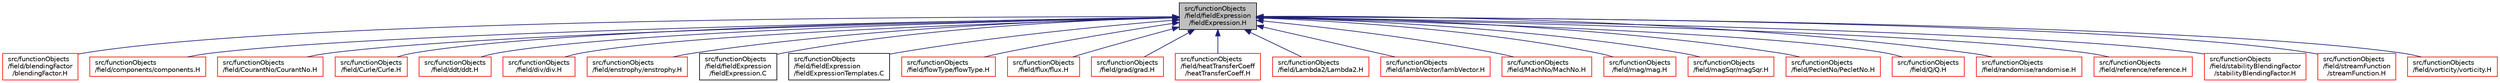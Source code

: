 digraph "src/functionObjects/field/fieldExpression/fieldExpression.H"
{
  bgcolor="transparent";
  edge [fontname="Helvetica",fontsize="10",labelfontname="Helvetica",labelfontsize="10"];
  node [fontname="Helvetica",fontsize="10",shape=record];
  Node1 [label="src/functionObjects\l/field/fieldExpression\l/fieldExpression.H",height=0.2,width=0.4,color="black", fillcolor="grey75", style="filled" fontcolor="black"];
  Node1 -> Node2 [dir="back",color="midnightblue",fontsize="10",style="solid",fontname="Helvetica"];
  Node2 [label="src/functionObjects\l/field/blendingFactor\l/blendingFactor.H",height=0.2,width=0.4,color="red",URL="$blendingFactor_8H.html"];
  Node1 -> Node3 [dir="back",color="midnightblue",fontsize="10",style="solid",fontname="Helvetica"];
  Node3 [label="src/functionObjects\l/field/components/components.H",height=0.2,width=0.4,color="red",URL="$components_8H.html"];
  Node1 -> Node4 [dir="back",color="midnightblue",fontsize="10",style="solid",fontname="Helvetica"];
  Node4 [label="src/functionObjects\l/field/CourantNo/CourantNo.H",height=0.2,width=0.4,color="red",URL="$src_2functionObjects_2field_2CourantNo_2CourantNo_8H.html"];
  Node1 -> Node5 [dir="back",color="midnightblue",fontsize="10",style="solid",fontname="Helvetica"];
  Node5 [label="src/functionObjects\l/field/Curle/Curle.H",height=0.2,width=0.4,color="red",URL="$Curle_8H.html"];
  Node1 -> Node6 [dir="back",color="midnightblue",fontsize="10",style="solid",fontname="Helvetica"];
  Node6 [label="src/functionObjects\l/field/ddt/ddt.H",height=0.2,width=0.4,color="red",URL="$ddt_8H.html"];
  Node1 -> Node7 [dir="back",color="midnightblue",fontsize="10",style="solid",fontname="Helvetica"];
  Node7 [label="src/functionObjects\l/field/div/div.H",height=0.2,width=0.4,color="red",URL="$div_8H.html"];
  Node1 -> Node8 [dir="back",color="midnightblue",fontsize="10",style="solid",fontname="Helvetica"];
  Node8 [label="src/functionObjects\l/field/enstrophy/enstrophy.H",height=0.2,width=0.4,color="red",URL="$enstrophy_8H.html"];
  Node1 -> Node9 [dir="back",color="midnightblue",fontsize="10",style="solid",fontname="Helvetica"];
  Node9 [label="src/functionObjects\l/field/fieldExpression\l/fieldExpression.C",height=0.2,width=0.4,color="black",URL="$fieldExpression_8C.html"];
  Node1 -> Node10 [dir="back",color="midnightblue",fontsize="10",style="solid",fontname="Helvetica"];
  Node10 [label="src/functionObjects\l/field/fieldExpression\l/fieldExpressionTemplates.C",height=0.2,width=0.4,color="black",URL="$fieldExpressionTemplates_8C.html"];
  Node1 -> Node11 [dir="back",color="midnightblue",fontsize="10",style="solid",fontname="Helvetica"];
  Node11 [label="src/functionObjects\l/field/flowType/flowType.H",height=0.2,width=0.4,color="red",URL="$flowType_8H.html"];
  Node1 -> Node12 [dir="back",color="midnightblue",fontsize="10",style="solid",fontname="Helvetica"];
  Node12 [label="src/functionObjects\l/field/flux/flux.H",height=0.2,width=0.4,color="red",URL="$flux_8H.html"];
  Node1 -> Node13 [dir="back",color="midnightblue",fontsize="10",style="solid",fontname="Helvetica"];
  Node13 [label="src/functionObjects\l/field/grad/grad.H",height=0.2,width=0.4,color="red",URL="$grad_8H.html"];
  Node1 -> Node14 [dir="back",color="midnightblue",fontsize="10",style="solid",fontname="Helvetica"];
  Node14 [label="src/functionObjects\l/field/heatTransferCoeff\l/heatTransferCoeff.H",height=0.2,width=0.4,color="red",URL="$heatTransferCoeff_8H.html"];
  Node1 -> Node15 [dir="back",color="midnightblue",fontsize="10",style="solid",fontname="Helvetica"];
  Node15 [label="src/functionObjects\l/field/Lambda2/Lambda2.H",height=0.2,width=0.4,color="red",URL="$Lambda2_8H.html"];
  Node1 -> Node16 [dir="back",color="midnightblue",fontsize="10",style="solid",fontname="Helvetica"];
  Node16 [label="src/functionObjects\l/field/lambVector/lambVector.H",height=0.2,width=0.4,color="red",URL="$lambVector_8H.html"];
  Node1 -> Node17 [dir="back",color="midnightblue",fontsize="10",style="solid",fontname="Helvetica"];
  Node17 [label="src/functionObjects\l/field/MachNo/MachNo.H",height=0.2,width=0.4,color="red",URL="$MachNo_8H.html"];
  Node1 -> Node18 [dir="back",color="midnightblue",fontsize="10",style="solid",fontname="Helvetica"];
  Node18 [label="src/functionObjects\l/field/mag/mag.H",height=0.2,width=0.4,color="red",URL="$mag_8H.html"];
  Node1 -> Node19 [dir="back",color="midnightblue",fontsize="10",style="solid",fontname="Helvetica"];
  Node19 [label="src/functionObjects\l/field/magSqr/magSqr.H",height=0.2,width=0.4,color="red",URL="$magSqr_8H.html"];
  Node1 -> Node20 [dir="back",color="midnightblue",fontsize="10",style="solid",fontname="Helvetica"];
  Node20 [label="src/functionObjects\l/field/PecletNo/PecletNo.H",height=0.2,width=0.4,color="red",URL="$PecletNo_8H.html"];
  Node1 -> Node21 [dir="back",color="midnightblue",fontsize="10",style="solid",fontname="Helvetica"];
  Node21 [label="src/functionObjects\l/field/Q/Q.H",height=0.2,width=0.4,color="red",URL="$Q_8H.html"];
  Node1 -> Node22 [dir="back",color="midnightblue",fontsize="10",style="solid",fontname="Helvetica"];
  Node22 [label="src/functionObjects\l/field/randomise/randomise.H",height=0.2,width=0.4,color="red",URL="$randomise_8H.html"];
  Node1 -> Node23 [dir="back",color="midnightblue",fontsize="10",style="solid",fontname="Helvetica"];
  Node23 [label="src/functionObjects\l/field/reference/reference.H",height=0.2,width=0.4,color="red",URL="$reference_8H.html"];
  Node1 -> Node24 [dir="back",color="midnightblue",fontsize="10",style="solid",fontname="Helvetica"];
  Node24 [label="src/functionObjects\l/field/stabilityBlendingFactor\l/stabilityBlendingFactor.H",height=0.2,width=0.4,color="red",URL="$stabilityBlendingFactor_8H.html"];
  Node1 -> Node25 [dir="back",color="midnightblue",fontsize="10",style="solid",fontname="Helvetica"];
  Node25 [label="src/functionObjects\l/field/streamFunction\l/streamFunction.H",height=0.2,width=0.4,color="red",URL="$streamFunction_8H.html"];
  Node1 -> Node26 [dir="back",color="midnightblue",fontsize="10",style="solid",fontname="Helvetica"];
  Node26 [label="src/functionObjects\l/field/vorticity/vorticity.H",height=0.2,width=0.4,color="red",URL="$vorticity_8H.html"];
}
